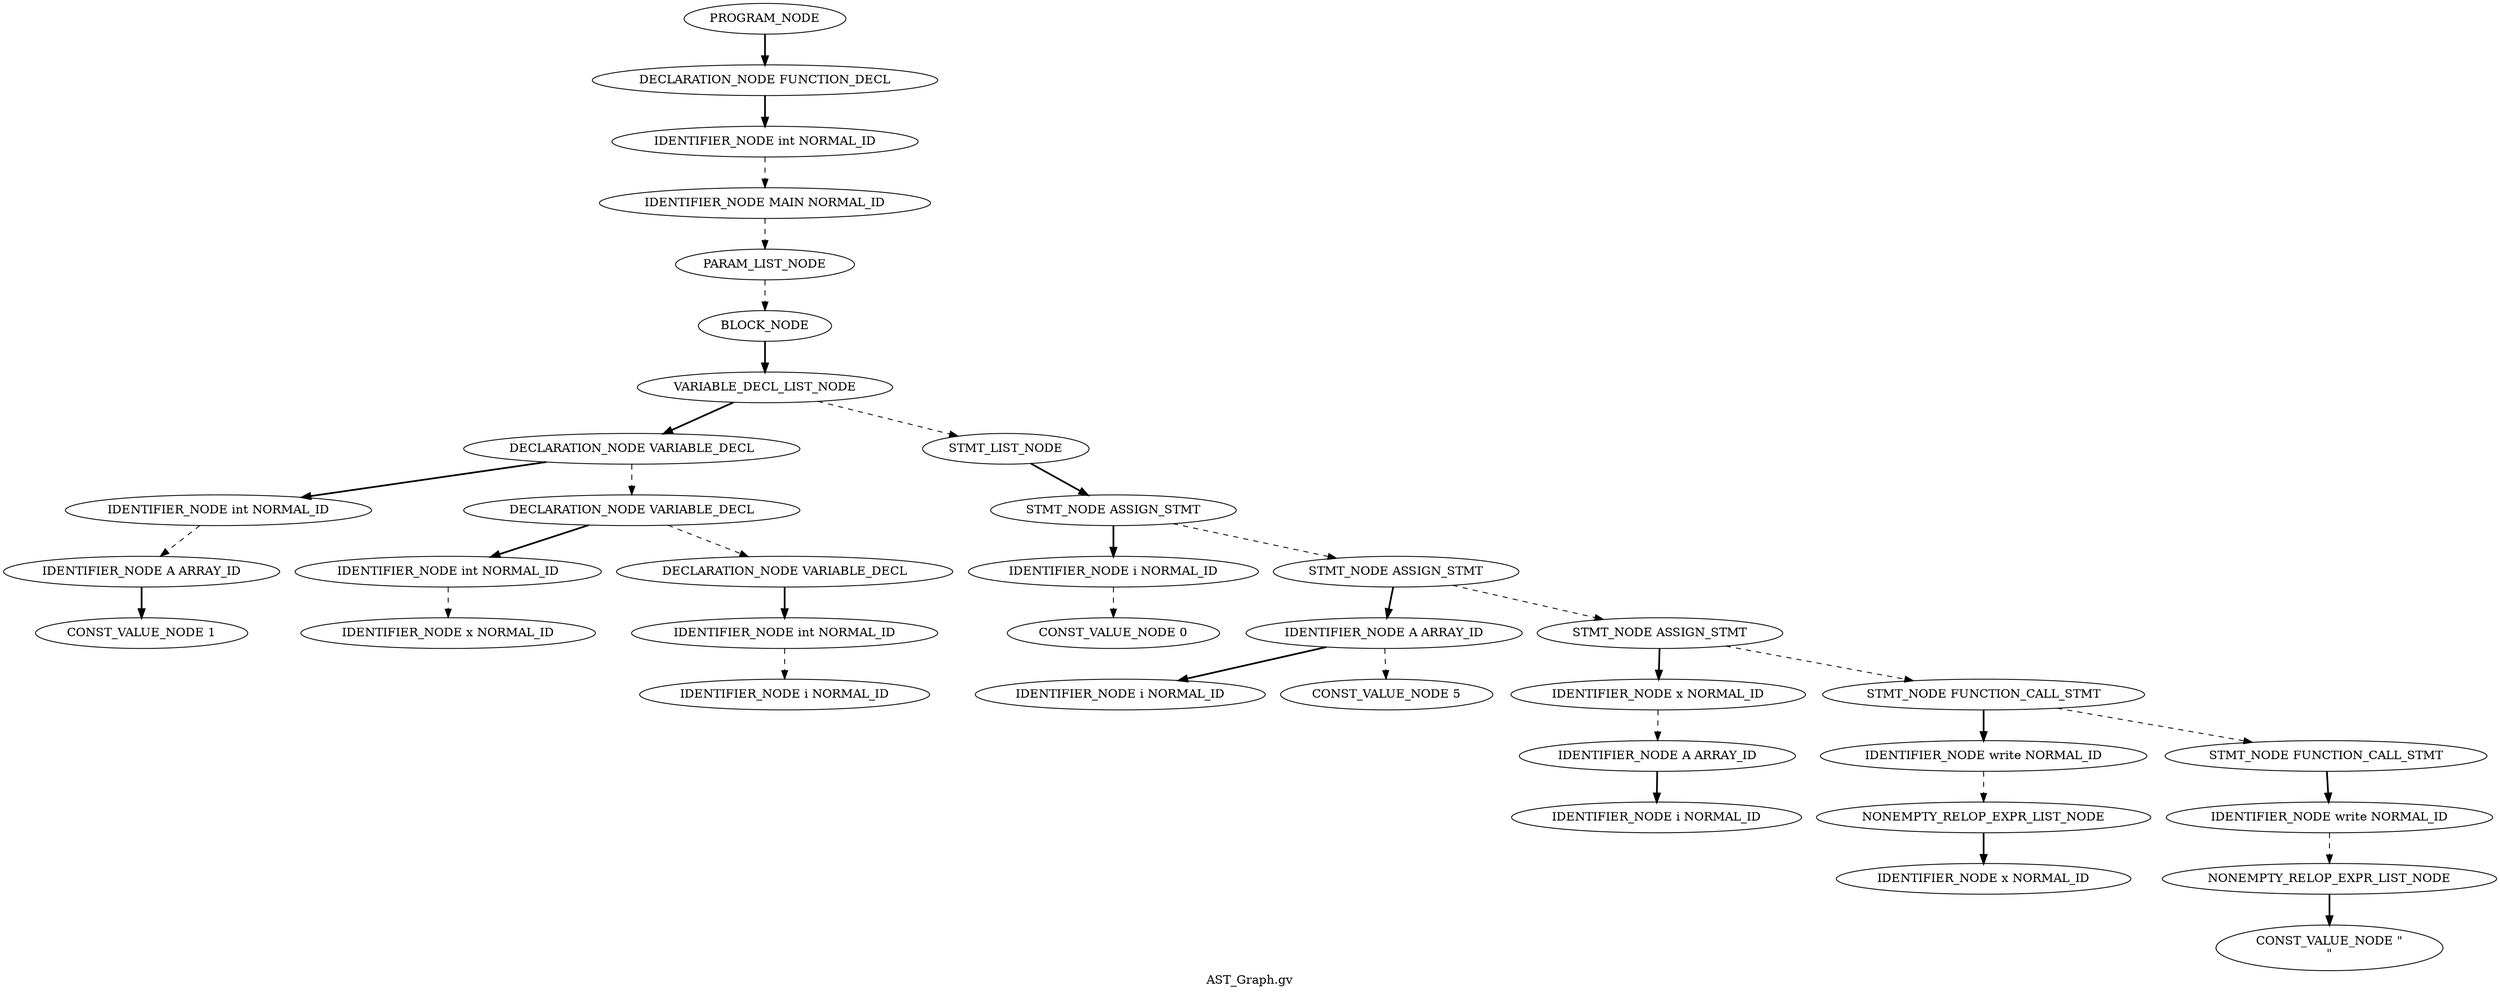 Digraph AST
{
label = "AST_Graph.gv"
node0 [label ="PROGRAM_NODE"]
node1 [label ="DECLARATION_NODE FUNCTION_DECL"]
node2 [label ="IDENTIFIER_NODE int NORMAL_ID"]
node3 [label ="IDENTIFIER_NODE MAIN NORMAL_ID"]
node4 [label ="PARAM_LIST_NODE"]
node5 [label ="BLOCK_NODE"]
node6 [label ="VARIABLE_DECL_LIST_NODE"]
node7 [label ="DECLARATION_NODE VARIABLE_DECL"]
node8 [label ="IDENTIFIER_NODE int NORMAL_ID"]
node9 [label ="IDENTIFIER_NODE A ARRAY_ID"]
node10 [label ="CONST_VALUE_NODE 1"]
node9 -> node10 [style = bold]
node8 -> node9 [style = dashed]
node7 -> node8 [style = bold]
node11 [label ="DECLARATION_NODE VARIABLE_DECL"]
node12 [label ="IDENTIFIER_NODE int NORMAL_ID"]
node13 [label ="IDENTIFIER_NODE x NORMAL_ID"]
node12 -> node13 [style = dashed]
node11 -> node12 [style = bold]
node14 [label ="DECLARATION_NODE VARIABLE_DECL"]
node15 [label ="IDENTIFIER_NODE int NORMAL_ID"]
node16 [label ="IDENTIFIER_NODE i NORMAL_ID"]
node15 -> node16 [style = dashed]
node14 -> node15 [style = bold]
node11 -> node14 [style = dashed]
node7 -> node11 [style = dashed]
node6 -> node7 [style = bold]
node17 [label ="STMT_LIST_NODE"]
node18 [label ="STMT_NODE ASSIGN_STMT"]
node19 [label ="IDENTIFIER_NODE i NORMAL_ID"]
node20 [label ="CONST_VALUE_NODE 0"]
node19 -> node20 [style = dashed]
node18 -> node19 [style = bold]
node21 [label ="STMT_NODE ASSIGN_STMT"]
node22 [label ="IDENTIFIER_NODE A ARRAY_ID"]
node23 [label ="IDENTIFIER_NODE i NORMAL_ID"]
node22 -> node23 [style = bold]
node24 [label ="CONST_VALUE_NODE 5"]
node22 -> node24 [style = dashed]
node21 -> node22 [style = bold]
node25 [label ="STMT_NODE ASSIGN_STMT"]
node26 [label ="IDENTIFIER_NODE x NORMAL_ID"]
node27 [label ="IDENTIFIER_NODE A ARRAY_ID"]
node28 [label ="IDENTIFIER_NODE i NORMAL_ID"]
node27 -> node28 [style = bold]
node26 -> node27 [style = dashed]
node25 -> node26 [style = bold]
node29 [label ="STMT_NODE FUNCTION_CALL_STMT"]
node30 [label ="IDENTIFIER_NODE write NORMAL_ID"]
node31 [label ="NONEMPTY_RELOP_EXPR_LIST_NODE"]
node32 [label ="IDENTIFIER_NODE x NORMAL_ID"]
node31 -> node32 [style = bold]
node30 -> node31 [style = dashed]
node29 -> node30 [style = bold]
node33 [label ="STMT_NODE FUNCTION_CALL_STMT"]
node34 [label ="IDENTIFIER_NODE write NORMAL_ID"]
node35 [label ="NONEMPTY_RELOP_EXPR_LIST_NODE"]
node36 [label ="CONST_VALUE_NODE \"\n\""]
node35 -> node36 [style = bold]
node34 -> node35 [style = dashed]
node33 -> node34 [style = bold]
node29 -> node33 [style = dashed]
node25 -> node29 [style = dashed]
node21 -> node25 [style = dashed]
node18 -> node21 [style = dashed]
node17 -> node18 [style = bold]
node6 -> node17 [style = dashed]
node5 -> node6 [style = bold]
node4 -> node5 [style = dashed]
node3 -> node4 [style = dashed]
node2 -> node3 [style = dashed]
node1 -> node2 [style = bold]
node0 -> node1 [style = bold]
}
